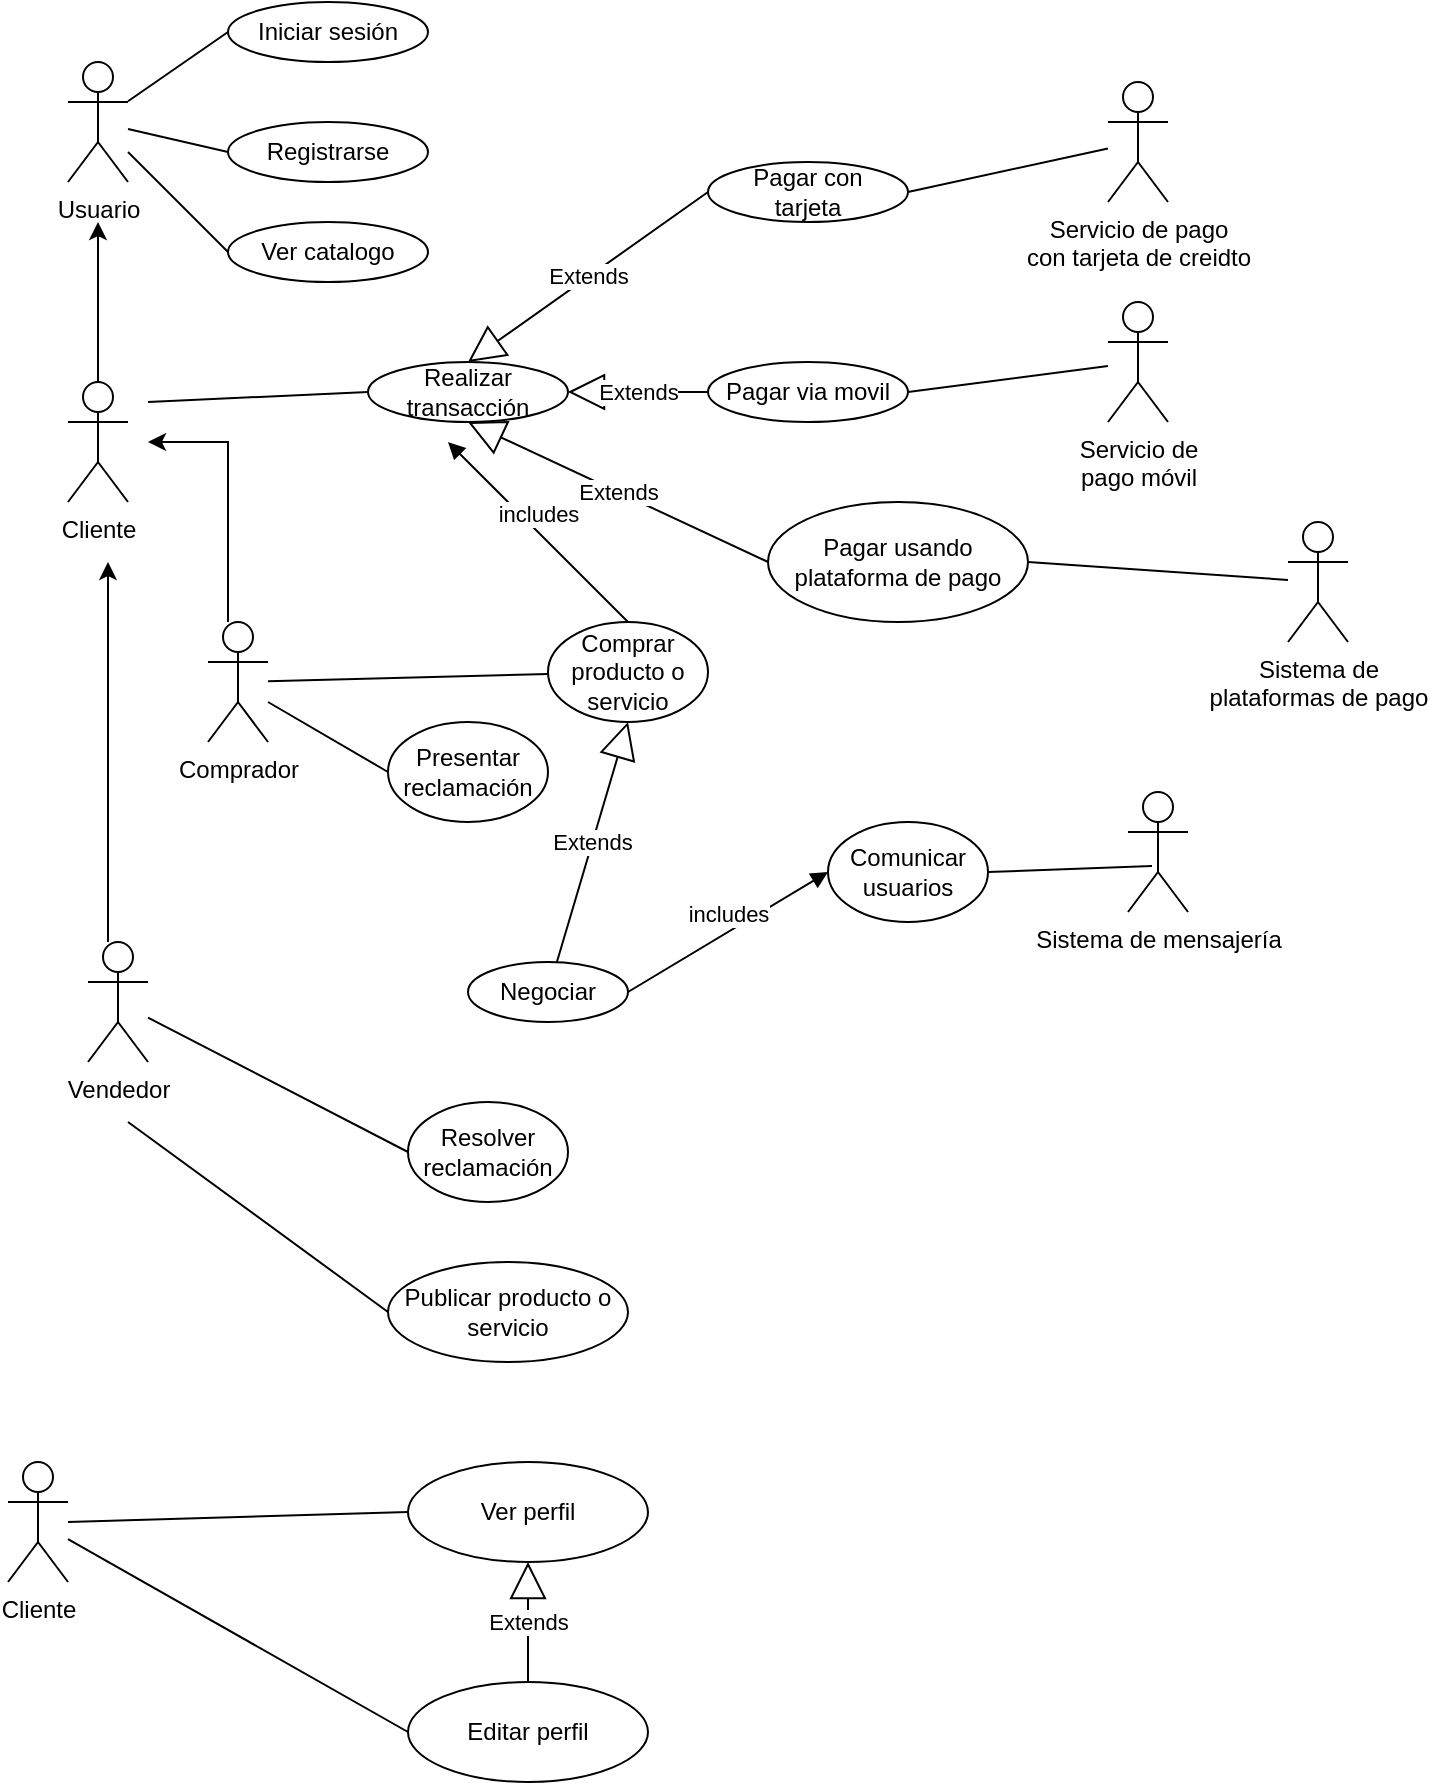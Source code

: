 <mxfile version="14.4.4" type="github">
  <diagram id="Ly9xeMRTH8l39dby5eXf" name="Page-1">
    <mxGraphModel dx="2489" dy="1963" grid="1" gridSize="10" guides="1" tooltips="1" connect="1" arrows="1" fold="1" page="1" pageScale="1" pageWidth="827" pageHeight="1169" math="0" shadow="0">
      <root>
        <mxCell id="0" />
        <mxCell id="1" parent="0" />
        <mxCell id="nMmFAEfQJAgYGgBvK24--1" value="Usuario" style="shape=umlActor;verticalLabelPosition=bottom;verticalAlign=top;html=1;" parent="1" vertex="1">
          <mxGeometry x="10" y="10" width="30" height="60" as="geometry" />
        </mxCell>
        <mxCell id="br3t5StxzEERa4oaLv2C-2" value="" style="endArrow=none;html=1;entryX=0;entryY=0.5;entryDx=0;entryDy=0;" parent="1" source="nMmFAEfQJAgYGgBvK24--1" target="br3t5StxzEERa4oaLv2C-3" edge="1">
          <mxGeometry width="50" height="50" relative="1" as="geometry">
            <mxPoint x="280" y="320" as="sourcePoint" />
            <mxPoint x="90" y="40" as="targetPoint" />
          </mxGeometry>
        </mxCell>
        <mxCell id="br3t5StxzEERa4oaLv2C-3" value="Iniciar sesión" style="ellipse;whiteSpace=wrap;html=1;" parent="1" vertex="1">
          <mxGeometry x="90" y="-20" width="100" height="30" as="geometry" />
        </mxCell>
        <mxCell id="br3t5StxzEERa4oaLv2C-4" value="" style="endArrow=none;html=1;entryX=0;entryY=0.5;entryDx=0;entryDy=0;" parent="1" source="nMmFAEfQJAgYGgBvK24--1" target="br3t5StxzEERa4oaLv2C-5" edge="1">
          <mxGeometry width="50" height="50" relative="1" as="geometry">
            <mxPoint x="90" y="100" as="sourcePoint" />
            <mxPoint x="90" y="60" as="targetPoint" />
          </mxGeometry>
        </mxCell>
        <mxCell id="br3t5StxzEERa4oaLv2C-5" value="Registrarse" style="ellipse;whiteSpace=wrap;html=1;" parent="1" vertex="1">
          <mxGeometry x="90" y="40" width="100" height="30" as="geometry" />
        </mxCell>
        <mxCell id="br3t5StxzEERa4oaLv2C-7" style="edgeStyle=orthogonalEdgeStyle;rounded=0;orthogonalLoop=1;jettySize=auto;html=1;" parent="1" source="br3t5StxzEERa4oaLv2C-6" edge="1">
          <mxGeometry relative="1" as="geometry">
            <mxPoint x="25" y="90" as="targetPoint" />
          </mxGeometry>
        </mxCell>
        <mxCell id="br3t5StxzEERa4oaLv2C-6" value="Cliente" style="shape=umlActor;verticalLabelPosition=bottom;verticalAlign=top;html=1;" parent="1" vertex="1">
          <mxGeometry x="10" y="170" width="30" height="60" as="geometry" />
        </mxCell>
        <mxCell id="br3t5StxzEERa4oaLv2C-8" value="" style="endArrow=none;html=1;entryX=0;entryY=0.5;entryDx=0;entryDy=0;" parent="1" source="nMmFAEfQJAgYGgBvK24--1" target="br3t5StxzEERa4oaLv2C-9" edge="1">
          <mxGeometry width="50" height="50" relative="1" as="geometry">
            <mxPoint x="280" y="310" as="sourcePoint" />
            <mxPoint x="110" y="110" as="targetPoint" />
          </mxGeometry>
        </mxCell>
        <mxCell id="br3t5StxzEERa4oaLv2C-9" value="Ver catalogo" style="ellipse;whiteSpace=wrap;html=1;" parent="1" vertex="1">
          <mxGeometry x="90" y="90" width="100" height="30" as="geometry" />
        </mxCell>
        <mxCell id="br3t5StxzEERa4oaLv2C-16" style="edgeStyle=orthogonalEdgeStyle;rounded=0;orthogonalLoop=1;jettySize=auto;html=1;" parent="1" source="br3t5StxzEERa4oaLv2C-11" edge="1">
          <mxGeometry relative="1" as="geometry">
            <mxPoint x="30" y="260" as="targetPoint" />
            <Array as="points">
              <mxPoint x="30" y="420" />
            </Array>
          </mxGeometry>
        </mxCell>
        <mxCell id="br3t5StxzEERa4oaLv2C-11" value="Vendedor" style="shape=umlActor;verticalLabelPosition=bottom;verticalAlign=top;html=1;" parent="1" vertex="1">
          <mxGeometry x="20" y="450" width="30" height="60" as="geometry" />
        </mxCell>
        <mxCell id="br3t5StxzEERa4oaLv2C-15" style="edgeStyle=orthogonalEdgeStyle;rounded=0;orthogonalLoop=1;jettySize=auto;html=1;" parent="1" source="br3t5StxzEERa4oaLv2C-13" edge="1">
          <mxGeometry relative="1" as="geometry">
            <mxPoint x="50" y="200" as="targetPoint" />
            <Array as="points">
              <mxPoint x="90" y="320" />
              <mxPoint x="90" y="200" />
            </Array>
          </mxGeometry>
        </mxCell>
        <mxCell id="br3t5StxzEERa4oaLv2C-13" value="Comprador" style="shape=umlActor;verticalLabelPosition=bottom;verticalAlign=top;html=1;" parent="1" vertex="1">
          <mxGeometry x="80" y="290" width="30" height="60" as="geometry" />
        </mxCell>
        <mxCell id="br3t5StxzEERa4oaLv2C-17" value="Negociar" style="ellipse;whiteSpace=wrap;html=1;" parent="1" vertex="1">
          <mxGeometry x="210" y="460" width="80" height="30" as="geometry" />
        </mxCell>
        <mxCell id="br3t5StxzEERa4oaLv2C-18" value="" style="endArrow=none;html=1;entryX=0;entryY=0.5;entryDx=0;entryDy=0;" parent="1" target="br3t5StxzEERa4oaLv2C-19" edge="1">
          <mxGeometry width="50" height="50" relative="1" as="geometry">
            <mxPoint x="50" y="180" as="sourcePoint" />
            <mxPoint x="160" y="180" as="targetPoint" />
          </mxGeometry>
        </mxCell>
        <mxCell id="br3t5StxzEERa4oaLv2C-19" value="Realizar transacción" style="ellipse;whiteSpace=wrap;html=1;" parent="1" vertex="1">
          <mxGeometry x="160" y="160" width="100" height="30" as="geometry" />
        </mxCell>
        <mxCell id="br3t5StxzEERa4oaLv2C-21" value="Pagar con&lt;br&gt;tarjeta" style="ellipse;whiteSpace=wrap;html=1;" parent="1" vertex="1">
          <mxGeometry x="330" y="60" width="100" height="30" as="geometry" />
        </mxCell>
        <mxCell id="br3t5StxzEERa4oaLv2C-22" value="Pagar via movil" style="ellipse;whiteSpace=wrap;html=1;" parent="1" vertex="1">
          <mxGeometry x="330" y="160" width="100" height="30" as="geometry" />
        </mxCell>
        <mxCell id="br3t5StxzEERa4oaLv2C-23" value="Pagar usando plataforma de pago" style="ellipse;whiteSpace=wrap;html=1;" parent="1" vertex="1">
          <mxGeometry x="360" y="230" width="130" height="60" as="geometry" />
        </mxCell>
        <mxCell id="br3t5StxzEERa4oaLv2C-28" value="" style="endArrow=none;html=1;exitX=1;exitY=0.5;exitDx=0;exitDy=0;" parent="1" source="br3t5StxzEERa4oaLv2C-23" target="br3t5StxzEERa4oaLv2C-31" edge="1">
          <mxGeometry width="50" height="50" relative="1" as="geometry">
            <mxPoint x="440" y="250" as="sourcePoint" />
            <mxPoint x="480" y="255" as="targetPoint" />
          </mxGeometry>
        </mxCell>
        <mxCell id="br3t5StxzEERa4oaLv2C-29" value="" style="endArrow=none;html=1;exitX=1;exitY=0.5;exitDx=0;exitDy=0;" parent="1" source="br3t5StxzEERa4oaLv2C-22" target="br3t5StxzEERa4oaLv2C-32" edge="1">
          <mxGeometry width="50" height="50" relative="1" as="geometry">
            <mxPoint x="420" y="210" as="sourcePoint" />
            <mxPoint x="510" y="200" as="targetPoint" />
          </mxGeometry>
        </mxCell>
        <mxCell id="br3t5StxzEERa4oaLv2C-30" value="" style="endArrow=none;html=1;exitX=1;exitY=0.5;exitDx=0;exitDy=0;" parent="1" source="br3t5StxzEERa4oaLv2C-21" target="br3t5StxzEERa4oaLv2C-33" edge="1">
          <mxGeometry width="50" height="50" relative="1" as="geometry">
            <mxPoint x="400" y="140" as="sourcePoint" />
            <mxPoint x="460" y="145" as="targetPoint" />
          </mxGeometry>
        </mxCell>
        <mxCell id="br3t5StxzEERa4oaLv2C-31" value="Sistema de &lt;br&gt;plataformas de pago" style="shape=umlActor;verticalLabelPosition=bottom;verticalAlign=top;html=1;" parent="1" vertex="1">
          <mxGeometry x="620" y="240" width="30" height="60" as="geometry" />
        </mxCell>
        <mxCell id="br3t5StxzEERa4oaLv2C-32" value="Servicio de&lt;br&gt;pago móvil" style="shape=umlActor;verticalLabelPosition=bottom;verticalAlign=top;html=1;" parent="1" vertex="1">
          <mxGeometry x="530" y="130" width="30" height="60" as="geometry" />
        </mxCell>
        <mxCell id="br3t5StxzEERa4oaLv2C-33" value="Servicio de pago&lt;br&gt;con tarjeta de creidto" style="shape=umlActor;verticalLabelPosition=bottom;verticalAlign=top;html=1;" parent="1" vertex="1">
          <mxGeometry x="530" y="20" width="30" height="60" as="geometry" />
        </mxCell>
        <mxCell id="br3t5StxzEERa4oaLv2C-36" value="Extends" style="endArrow=block;endSize=16;endFill=0;html=1;exitX=0;exitY=0.5;exitDx=0;exitDy=0;entryX=0.5;entryY=0;entryDx=0;entryDy=0;" parent="1" source="br3t5StxzEERa4oaLv2C-21" target="br3t5StxzEERa4oaLv2C-19" edge="1">
          <mxGeometry width="160" relative="1" as="geometry">
            <mxPoint x="180" y="140" as="sourcePoint" />
            <mxPoint x="250" y="90" as="targetPoint" />
          </mxGeometry>
        </mxCell>
        <mxCell id="br3t5StxzEERa4oaLv2C-37" value="Extends" style="endArrow=block;endSize=16;endFill=0;html=1;entryX=1;entryY=0.5;entryDx=0;entryDy=0;exitX=0;exitY=0.5;exitDx=0;exitDy=0;" parent="1" source="br3t5StxzEERa4oaLv2C-22" target="br3t5StxzEERa4oaLv2C-19" edge="1">
          <mxGeometry width="160" relative="1" as="geometry">
            <mxPoint x="300" y="220" as="sourcePoint" />
            <mxPoint x="420" y="174.5" as="targetPoint" />
          </mxGeometry>
        </mxCell>
        <mxCell id="br3t5StxzEERa4oaLv2C-38" value="Extends" style="endArrow=block;endSize=16;endFill=0;html=1;entryX=0.5;entryY=1;entryDx=0;entryDy=0;exitX=0;exitY=0.5;exitDx=0;exitDy=0;" parent="1" source="br3t5StxzEERa4oaLv2C-23" target="br3t5StxzEERa4oaLv2C-19" edge="1">
          <mxGeometry width="160" relative="1" as="geometry">
            <mxPoint x="180" y="240" as="sourcePoint" />
            <mxPoint x="260" y="560" as="targetPoint" />
          </mxGeometry>
        </mxCell>
        <mxCell id="br3t5StxzEERa4oaLv2C-42" value="" style="endArrow=none;html=1;exitX=0;exitY=0.5;exitDx=0;exitDy=0;" parent="1" source="br3t5StxzEERa4oaLv2C-43" edge="1">
          <mxGeometry width="50" height="50" relative="1" as="geometry">
            <mxPoint x="-70" y="201" as="sourcePoint" />
            <mxPoint x="40" y="540" as="targetPoint" />
          </mxGeometry>
        </mxCell>
        <mxCell id="br3t5StxzEERa4oaLv2C-43" value="Publicar producto o servicio" style="ellipse;whiteSpace=wrap;html=1;" parent="1" vertex="1">
          <mxGeometry x="170" y="610" width="120" height="50" as="geometry" />
        </mxCell>
        <mxCell id="9z-DqyAOUL4h_0XBK3L5-1" value="Ver perfil" style="ellipse;whiteSpace=wrap;html=1;" parent="1" vertex="1">
          <mxGeometry x="180" y="710" width="120" height="50" as="geometry" />
        </mxCell>
        <mxCell id="9z-DqyAOUL4h_0XBK3L5-2" value="Editar perfil" style="ellipse;whiteSpace=wrap;html=1;" parent="1" vertex="1">
          <mxGeometry x="180" y="820" width="120" height="50" as="geometry" />
        </mxCell>
        <mxCell id="9z-DqyAOUL4h_0XBK3L5-3" value="" style="endArrow=none;html=1;exitX=0;exitY=0.5;exitDx=0;exitDy=0;" parent="1" source="9z-DqyAOUL4h_0XBK3L5-2" target="9z-DqyAOUL4h_0XBK3L5-19" edge="1">
          <mxGeometry width="50" height="50" relative="1" as="geometry">
            <mxPoint x="250" y="350" as="sourcePoint" />
            <mxPoint x="10" y="660" as="targetPoint" />
          </mxGeometry>
        </mxCell>
        <mxCell id="9z-DqyAOUL4h_0XBK3L5-4" value="" style="endArrow=none;html=1;exitX=0;exitY=0.5;exitDx=0;exitDy=0;" parent="1" source="9z-DqyAOUL4h_0XBK3L5-1" edge="1">
          <mxGeometry width="50" height="50" relative="1" as="geometry">
            <mxPoint x="250" y="350" as="sourcePoint" />
            <mxPoint x="10" y="740" as="targetPoint" />
          </mxGeometry>
        </mxCell>
        <mxCell id="9z-DqyAOUL4h_0XBK3L5-5" value="Extends" style="endArrow=block;endSize=16;endFill=0;html=1;entryX=0.5;entryY=1;entryDx=0;entryDy=0;exitX=0.5;exitY=0;exitDx=0;exitDy=0;" parent="1" source="9z-DqyAOUL4h_0XBK3L5-2" target="9z-DqyAOUL4h_0XBK3L5-1" edge="1">
          <mxGeometry width="160" relative="1" as="geometry">
            <mxPoint x="300" y="280" as="sourcePoint" />
            <mxPoint x="220" y="200" as="targetPoint" />
          </mxGeometry>
        </mxCell>
        <mxCell id="9z-DqyAOUL4h_0XBK3L5-9" value="Comunicar usuarios" style="ellipse;whiteSpace=wrap;html=1;" parent="1" vertex="1">
          <mxGeometry x="390" y="390" width="80" height="50" as="geometry" />
        </mxCell>
        <mxCell id="9z-DqyAOUL4h_0XBK3L5-10" value="includes" style="html=1;verticalAlign=bottom;endArrow=block;exitX=1;exitY=0.5;exitDx=0;exitDy=0;entryX=0;entryY=0.5;entryDx=0;entryDy=0;" parent="1" source="br3t5StxzEERa4oaLv2C-17" target="9z-DqyAOUL4h_0XBK3L5-9" edge="1">
          <mxGeometry width="80" relative="1" as="geometry">
            <mxPoint x="230" y="340" as="sourcePoint" />
            <mxPoint x="310" y="340" as="targetPoint" />
          </mxGeometry>
        </mxCell>
        <mxCell id="9z-DqyAOUL4h_0XBK3L5-11" value="Sistema de mensajería" style="shape=umlActor;verticalLabelPosition=bottom;verticalAlign=top;html=1;" parent="1" vertex="1">
          <mxGeometry x="540" y="375" width="30" height="60" as="geometry" />
        </mxCell>
        <mxCell id="9z-DqyAOUL4h_0XBK3L5-12" value="" style="endArrow=none;html=1;exitX=1;exitY=0.5;exitDx=0;exitDy=0;entryX=0.4;entryY=0.617;entryDx=0;entryDy=0;entryPerimeter=0;" parent="1" source="9z-DqyAOUL4h_0XBK3L5-9" target="9z-DqyAOUL4h_0XBK3L5-11" edge="1">
          <mxGeometry width="50" height="50" relative="1" as="geometry">
            <mxPoint x="250" y="360" as="sourcePoint" />
            <mxPoint x="300" y="310" as="targetPoint" />
          </mxGeometry>
        </mxCell>
        <mxCell id="9z-DqyAOUL4h_0XBK3L5-15" value="Resolver&lt;br&gt;reclamación" style="ellipse;whiteSpace=wrap;html=1;" parent="1" vertex="1">
          <mxGeometry x="180" y="530" width="80" height="50" as="geometry" />
        </mxCell>
        <mxCell id="9z-DqyAOUL4h_0XBK3L5-16" value="Presentar&lt;br&gt;reclamación" style="ellipse;whiteSpace=wrap;html=1;" parent="1" vertex="1">
          <mxGeometry x="170" y="340" width="80" height="50" as="geometry" />
        </mxCell>
        <mxCell id="9z-DqyAOUL4h_0XBK3L5-17" value="" style="endArrow=none;html=1;entryX=0;entryY=0.5;entryDx=0;entryDy=0;" parent="1" target="9z-DqyAOUL4h_0XBK3L5-16" edge="1">
          <mxGeometry width="50" height="50" relative="1" as="geometry">
            <mxPoint x="110" y="330" as="sourcePoint" />
            <mxPoint x="290" y="280" as="targetPoint" />
          </mxGeometry>
        </mxCell>
        <mxCell id="9z-DqyAOUL4h_0XBK3L5-18" value="" style="endArrow=none;html=1;entryX=0;entryY=0.5;entryDx=0;entryDy=0;" parent="1" source="br3t5StxzEERa4oaLv2C-11" target="9z-DqyAOUL4h_0XBK3L5-15" edge="1">
          <mxGeometry width="50" height="50" relative="1" as="geometry">
            <mxPoint x="60" y="480" as="sourcePoint" />
            <mxPoint x="290" y="280" as="targetPoint" />
          </mxGeometry>
        </mxCell>
        <mxCell id="9z-DqyAOUL4h_0XBK3L5-19" value="Cliente" style="shape=umlActor;verticalLabelPosition=bottom;verticalAlign=top;html=1;" parent="1" vertex="1">
          <mxGeometry x="-20" y="710" width="30" height="60" as="geometry" />
        </mxCell>
        <mxCell id="9z-DqyAOUL4h_0XBK3L5-22" value="Comprar producto o servicio" style="ellipse;whiteSpace=wrap;html=1;" parent="1" vertex="1">
          <mxGeometry x="250" y="290" width="80" height="50" as="geometry" />
        </mxCell>
        <mxCell id="9z-DqyAOUL4h_0XBK3L5-23" value="" style="endArrow=none;html=1;" parent="1" source="br3t5StxzEERa4oaLv2C-13" target="9z-DqyAOUL4h_0XBK3L5-22" edge="1">
          <mxGeometry width="50" height="50" relative="1" as="geometry">
            <mxPoint x="410" y="500" as="sourcePoint" />
            <mxPoint x="460" y="450" as="targetPoint" />
          </mxGeometry>
        </mxCell>
        <mxCell id="9z-DqyAOUL4h_0XBK3L5-24" value="Extends" style="endArrow=block;endSize=16;endFill=0;html=1;entryX=0.5;entryY=1;entryDx=0;entryDy=0;" parent="1" source="br3t5StxzEERa4oaLv2C-17" target="9z-DqyAOUL4h_0XBK3L5-22" edge="1">
          <mxGeometry width="160" relative="1" as="geometry">
            <mxPoint x="325" y="290" as="sourcePoint" />
            <mxPoint x="220" y="200" as="targetPoint" />
          </mxGeometry>
        </mxCell>
        <mxCell id="9z-DqyAOUL4h_0XBK3L5-25" value="includes" style="html=1;verticalAlign=bottom;endArrow=block;exitX=0.5;exitY=0;exitDx=0;exitDy=0;" parent="1" source="9z-DqyAOUL4h_0XBK3L5-22" edge="1">
          <mxGeometry width="80" relative="1" as="geometry">
            <mxPoint x="270" y="460" as="sourcePoint" />
            <mxPoint x="200" y="200" as="targetPoint" />
          </mxGeometry>
        </mxCell>
      </root>
    </mxGraphModel>
  </diagram>
</mxfile>
